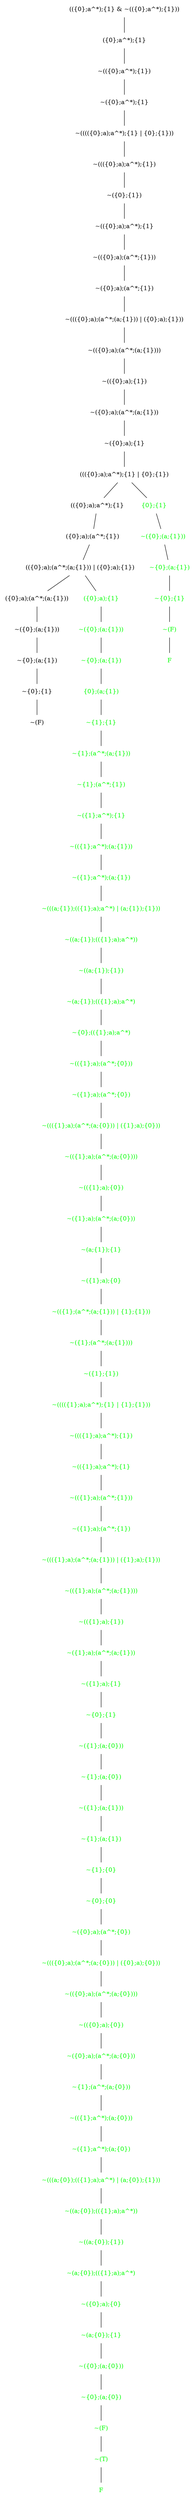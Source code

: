 graph {
node[shape="plaintext"]
N0x14861f450[label="(({0};a^*);{1} & ~(({0};a^*);{1}))"];
N0x14863acc0[label="({0};a^*);{1}"];
N0x14861d9b0[label="~(({0};a^*);{1})"];
N0x14862b830[label="~({0};a^*);{1}"];
N0x148635de0[label="~(((({0};a);a^*);{1} | {0};{1}))"];
N0x1486396c0[label="~((({0};a);a^*);{1})"];
N0x148624c00[label="~({0};{1})"];
N0x148633390[label="~(({0};a);a^*);{1}"];
N0x14861db40[label="~(({0};a);(a^*;{1}))"];
N0x148613370[label="~({0};a);(a^*;{1})"];
N0x148636c10[label="~((({0};a);(a^*;(a;{1})) | ({0};a);{1}))"];
N0x14863b630[label="~(({0};a);(a^*;(a;{1})))"];
N0x1486433a0[label="~(({0};a);{1})"];
N0x1486433e0[label="~({0};a);(a^*;(a;{1}))"];
N0x1486431a0[label="~({0};a);{1}"];
N0x1486435d0[label="((({0};a);a^*);{1} | {0};{1})"];
N0x148643c30[label="(({0};a);a^*);{1}"];
N0x148643990[label="({0};a);(a^*;{1})"];
N0x148644100[label="(({0};a);(a^*;(a;{1})) | ({0};a);{1})"];
N0x148644a10[label="({0};a);(a^*;(a;{1}))"];
N0x1486439d0[label="~({0};(a;{1}))"];
N0x148644b30[label="~{0};(a;{1})"];
N0x14864d5e0[label="~{0};{1}"];
N0x14864d700[label="~(F)"];
N0x14864d5e0 -- N0x14864d700;
N0x148644b30 -- N0x14864d5e0;
N0x1486439d0 -- N0x148644b30;
N0x148644a10 -- N0x1486439d0;
N0x148644100 -- N0x148644a10;
N0x1486442c0[label="({0};a);{1}", fontcolor=green];
N0x148644730[label="~({0};(a;{1}))", fontcolor=green];
N0x148644ca0[label="~{0};(a;{1})", fontcolor=green];
N0x148644e90[label="{0};(a;{1})", fontcolor=green];
N0x148645000[label="~{1};{1}", fontcolor=green];
N0x148645440[label="~{1};(a^*;(a;{1}))", fontcolor=green];
N0x1486455a0[label="~{1};(a^*;{1})", fontcolor=green];
N0x148645750[label="~({1};a^*);{1}", fontcolor=green];
N0x1486458f0[label="~(({1};a^*);(a;{1}))", fontcolor=green];
N0x148645d90[label="~({1};a^*);(a;{1})", fontcolor=green];
N0x1486461f0[label="~(((a;{1});(({1};a);a^*) | (a;{1});{1}))", fontcolor=green];
N0x148646510[label="~((a;{1});(({1};a);a^*))", fontcolor=green];
N0x148646b90[label="~((a;{1});{1})", fontcolor=green];
N0x1486467b0[label="~(a;{1});(({1};a);a^*)", fontcolor=green];
N0x1486469e0[label="~{0};(({1};a);a^*)", fontcolor=green];
N0x148646ca0[label="~(({1};a);(a^*;{0}))", fontcolor=green];
N0x148647160[label="~({1};a);(a^*;{0})", fontcolor=green];
N0x1486475c0[label="~((({1};a);(a^*;(a;{0})) | ({1};a);{0}))", fontcolor=green];
N0x148647900[label="~(({1};a);(a^*;(a;{0})))", fontcolor=green];
N0x148647fc0[label="~(({1};a);{0})", fontcolor=green];
N0x148646f80[label="~({1};a);(a^*;(a;{0}))", fontcolor=green];
N0x148647bb0[label="~(a;{1});{1}", fontcolor=green];
N0x148647d20[label="~({1};a);{0}", fontcolor=green];
N0x148648140[label="~(({1};(a^*;(a;{1})) | {1};{1}))", fontcolor=green];
N0x148648930[label="~({1};(a^*;(a;{1})))", fontcolor=green];
N0x148648af0[label="~({1};{1})", fontcolor=green];
N0x148648180[label="~(((({1};a);a^*);{1} | {1};{1}))", fontcolor=green];
N0x1486483d0[label="~((({1};a);a^*);{1})", fontcolor=green];
N0x1486490c0[label="~(({1};a);a^*);{1}", fontcolor=green];
N0x1486491a0[label="~(({1};a);(a^*;{1}))", fontcolor=green];
N0x148649600[label="~({1};a);(a^*;{1})", fontcolor=green];
N0x148649a80[label="~((({1};a);(a^*;(a;{1})) | ({1};a);{1}))", fontcolor=green];
N0x148649d70[label="~(({1};a);(a^*;(a;{1})))", fontcolor=green];
N0x14864a440[label="~(({1};a);{1})", fontcolor=green];
N0x1486494a0[label="~({1};a);(a^*;(a;{1}))", fontcolor=green];
N0x14864a080[label="~({1};a);{1}", fontcolor=green];
N0x14864a110[label="~{0};{1}", fontcolor=green];
N0x148644a50[label="~({1};(a;{0}))", fontcolor=green];
N0x14864a710[label="~{1};(a;{0})", fontcolor=green];
N0x14864a590[label="~({1};(a;{1}))", fontcolor=green];
N0x14864aa30[label="~{1};(a;{1})", fontcolor=green];
N0x14864a980[label="~{1};{0}", fontcolor=green];
N0x14864abf0[label="~{0};{0}", fontcolor=green];
N0x14864afb0[label="~({0};a);(a^*;{0})", fontcolor=green];
N0x14864b4d0[label="~((({0};a);(a^*;(a;{0})) | ({0};a);{0}))", fontcolor=green];
N0x14864b7e0[label="~(({0};a);(a^*;(a;{0})))", fontcolor=green];
N0x14864beb0[label="~(({0};a);{0})", fontcolor=green];
N0x14864bd40[label="~({0};a);(a^*;(a;{0}))", fontcolor=green];
N0x14864bbf0[label="~{1};(a^*;(a;{0}))", fontcolor=green];
N0x14864bf90[label="~(({1};a^*);(a;{0}))", fontcolor=green];
N0x14864c190[label="~({1};a^*);(a;{0})", fontcolor=green];
N0x14864cc90[label="~(((a;{0});(({1};a);a^*) | (a;{0});{1}))", fontcolor=green];
N0x14864c800[label="~((a;{0});(({1};a);a^*))", fontcolor=green];
N0x14864d2a0[label="~((a;{0});{1})", fontcolor=green];
N0x14864cd90[label="~(a;{0});(({1};a);a^*)", fontcolor=green];
N0x14864cf10[label="~({0};a);{0}", fontcolor=green];
N0x14864bdd0[label="~(a;{0});{1}", fontcolor=green];
N0x14864d2e0[label="~({0};(a;{0}))", fontcolor=green];
N0x14864d5a0[label="~{0};(a;{0})", fontcolor=green];
N0x14864cec0[label="~(F)", fontcolor=green];
N0x14864d450[label="~(T)", fontcolor=green];
N0x14864d740[label="F", fontcolor=green];
N0x14864d450 -- N0x14864d740;
N0x14864cec0 -- N0x14864d450;
N0x14864d5a0 -- N0x14864cec0;
N0x14864d2e0 -- N0x14864d5a0;
N0x14864bdd0 -- N0x14864d2e0;
N0x14864cf10 -- N0x14864bdd0;
N0x14864cd90 -- N0x14864cf10;
N0x14864d2a0 -- N0x14864cd90;
N0x14864c800 -- N0x14864d2a0;
N0x14864cc90 -- N0x14864c800;
N0x14864c190 -- N0x14864cc90;
N0x14864bf90 -- N0x14864c190;
N0x14864bbf0 -- N0x14864bf90;
N0x14864bd40 -- N0x14864bbf0;
N0x14864beb0 -- N0x14864bd40;
N0x14864b7e0 -- N0x14864beb0;
N0x14864b4d0 -- N0x14864b7e0;
N0x14864afb0 -- N0x14864b4d0;
N0x14864abf0 -- N0x14864afb0;
N0x14864a980 -- N0x14864abf0;
N0x14864aa30 -- N0x14864a980;
N0x14864a590 -- N0x14864aa30;
N0x14864a710 -- N0x14864a590;
N0x148644a50 -- N0x14864a710;
N0x14864a110 -- N0x148644a50;
N0x14864a080 -- N0x14864a110;
N0x1486494a0 -- N0x14864a080;
N0x14864a440 -- N0x1486494a0;
N0x148649d70 -- N0x14864a440;
N0x148649a80 -- N0x148649d70;
N0x148649600 -- N0x148649a80;
N0x1486491a0 -- N0x148649600;
N0x1486490c0 -- N0x1486491a0;
N0x1486483d0 -- N0x1486490c0;
N0x148648180 -- N0x1486483d0;
N0x148648af0 -- N0x148648180;
N0x148648930 -- N0x148648af0;
N0x148648140 -- N0x148648930;
N0x148647d20 -- N0x148648140;
N0x148647bb0 -- N0x148647d20;
N0x148646f80 -- N0x148647bb0;
N0x148647fc0 -- N0x148646f80;
N0x148647900 -- N0x148647fc0;
N0x1486475c0 -- N0x148647900;
N0x148647160 -- N0x1486475c0;
N0x148646ca0 -- N0x148647160;
N0x1486469e0 -- N0x148646ca0;
N0x1486467b0 -- N0x1486469e0;
N0x148646b90 -- N0x1486467b0;
N0x148646510 -- N0x148646b90;
N0x1486461f0 -- N0x148646510;
N0x148645d90 -- N0x1486461f0;
N0x1486458f0 -- N0x148645d90;
N0x148645750 -- N0x1486458f0;
N0x1486455a0 -- N0x148645750;
N0x148645440 -- N0x1486455a0;
N0x148645000 -- N0x148645440;
N0x148644e90 -- N0x148645000;
N0x148644ca0 -- N0x148644e90;
N0x148644730 -- N0x148644ca0;
N0x1486442c0 -- N0x148644730;
N0x148644100 -- N0x1486442c0;
N0x148643990 -- N0x148644100;
N0x148643c30 -- N0x148643990;
N0x1486435d0 -- N0x148643c30;
N0x148643700[label="{0};{1}", fontcolor=green];
N0x1486448c0[label="~({0};(a;{1}))", fontcolor=green];
N0x148644e50[label="~{0};(a;{1})", fontcolor=green];
N0x14864d6c0[label="~{0};{1}", fontcolor=green];
N0x14864d490[label="~(F)", fontcolor=green];
N0x148636a00[label="F", fontcolor=green];
N0x14864d490 -- N0x148636a00;
N0x14864d6c0 -- N0x14864d490;
N0x148644e50 -- N0x14864d6c0;
N0x1486448c0 -- N0x148644e50;
N0x148643700 -- N0x1486448c0;
N0x1486435d0 -- N0x148643700;
N0x1486431a0 -- N0x1486435d0;
N0x1486433e0 -- N0x1486431a0;
N0x1486433a0 -- N0x1486433e0;
N0x14863b630 -- N0x1486433a0;
N0x148636c10 -- N0x14863b630;
N0x148613370 -- N0x148636c10;
N0x14861db40 -- N0x148613370;
N0x148633390 -- N0x14861db40;
N0x148624c00 -- N0x148633390;
N0x1486396c0 -- N0x148624c00;
N0x148635de0 -- N0x1486396c0;
N0x14862b830 -- N0x148635de0;
N0x14861d9b0 -- N0x14862b830;
N0x14863acc0 -- N0x14861d9b0;
N0x14861f450 -- N0x14863acc0;
}
